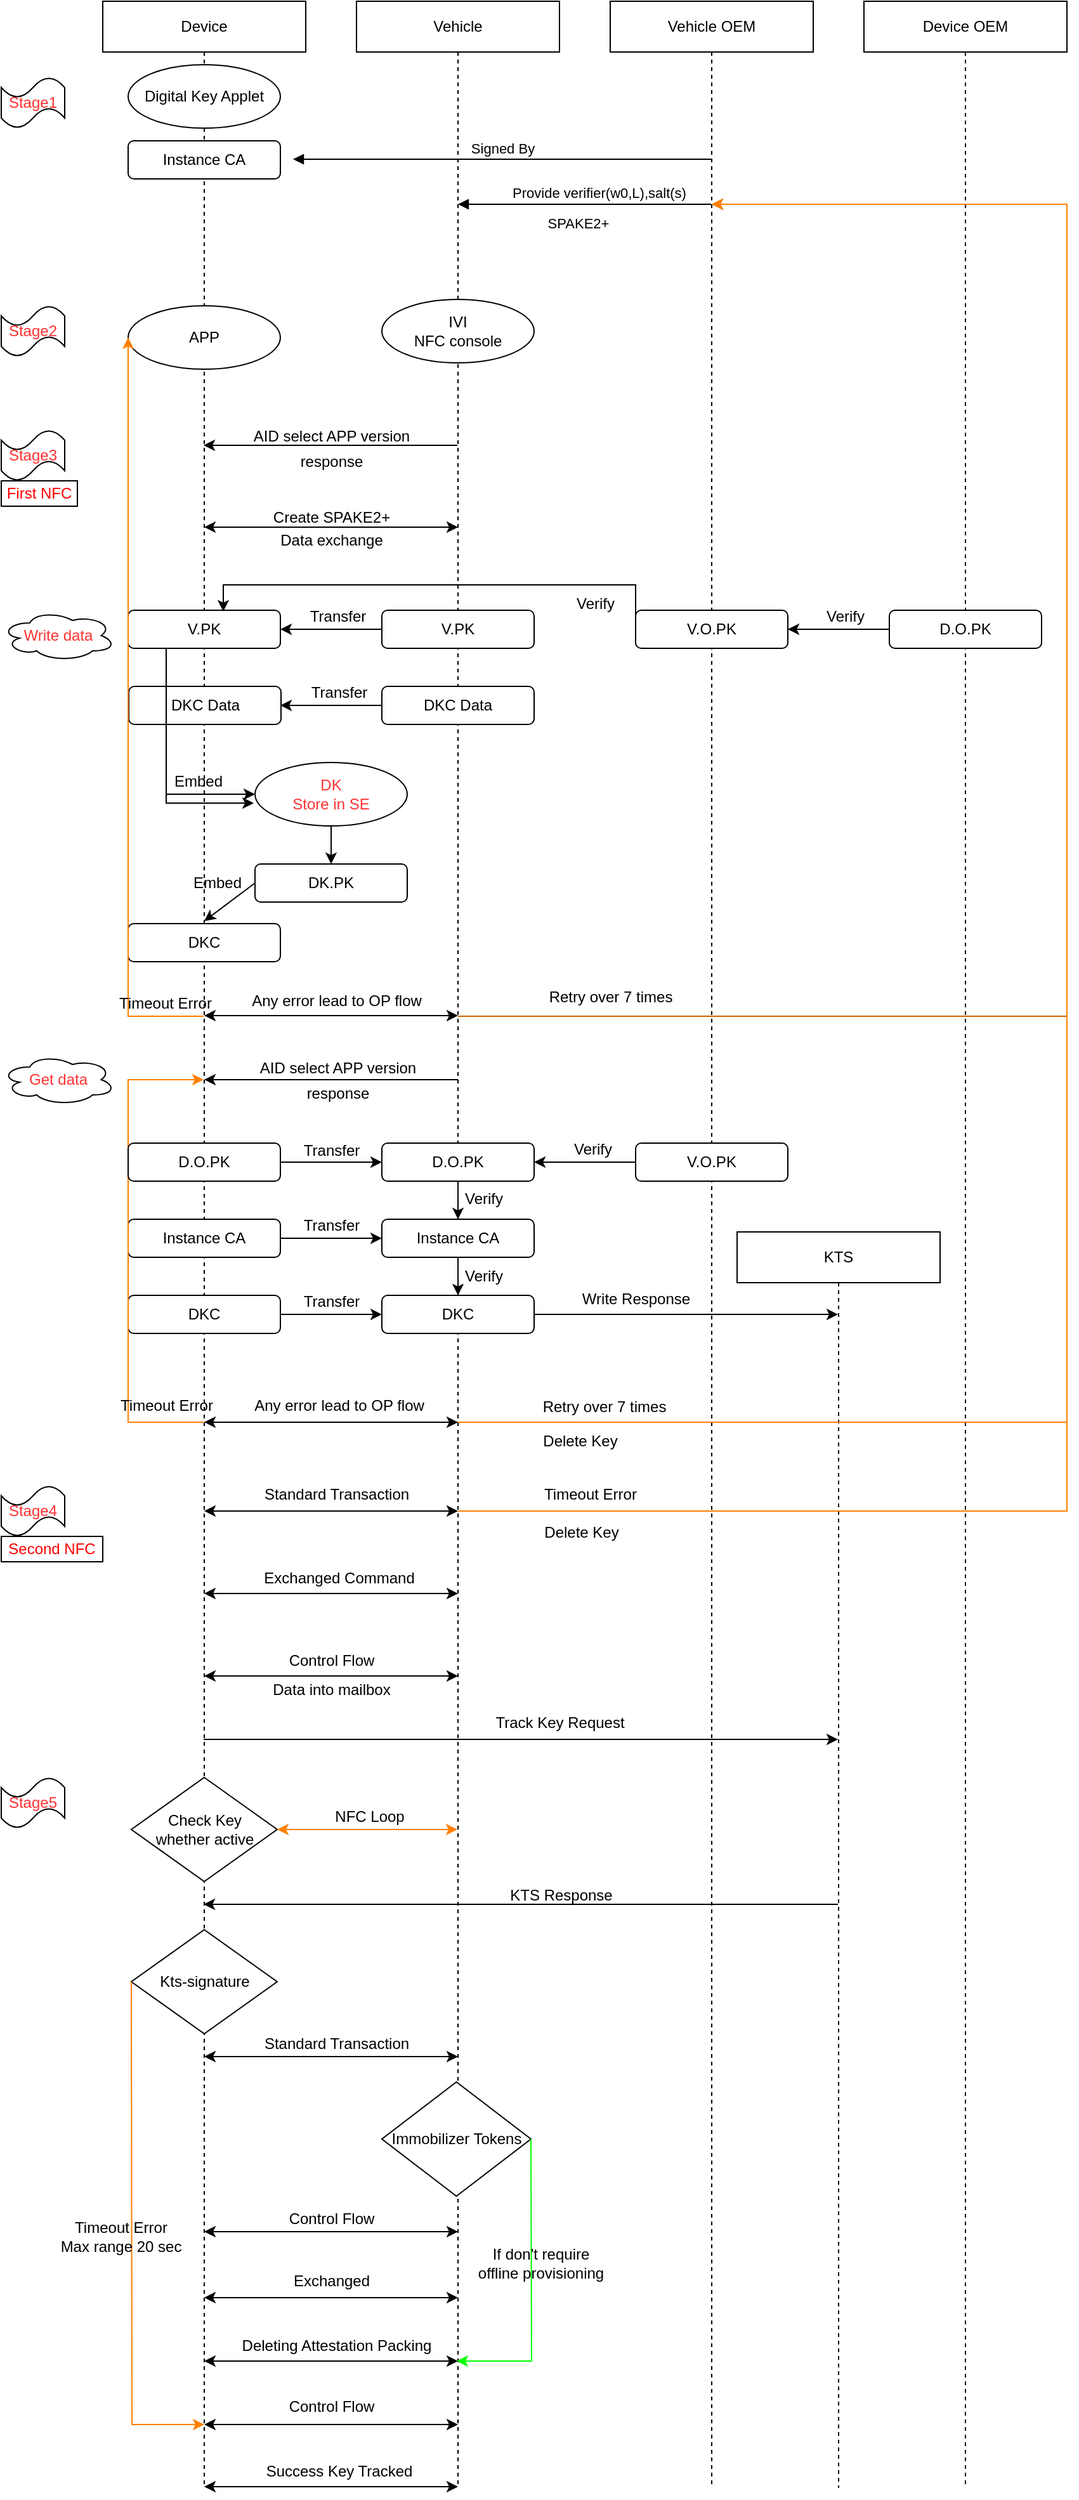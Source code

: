 <mxfile version="26.0.11">
  <diagram name="Page-1" id="2YBvvXClWsGukQMizWep">
    <mxGraphModel dx="1666" dy="951" grid="1" gridSize="10" guides="1" tooltips="1" connect="1" arrows="1" fold="1" page="1" pageScale="1" pageWidth="850" pageHeight="1100" background="#ffffff" math="0" shadow="0">
      <root>
        <mxCell id="0" />
        <mxCell id="1" parent="0" />
        <mxCell id="aM9ryv3xv72pqoxQDRHE-1" value="Device" style="shape=umlLifeline;perimeter=lifelinePerimeter;whiteSpace=wrap;html=1;container=0;dropTarget=0;collapsible=0;recursiveResize=0;outlineConnect=0;portConstraint=eastwest;newEdgeStyle={&quot;edgeStyle&quot;:&quot;elbowEdgeStyle&quot;,&quot;elbow&quot;:&quot;vertical&quot;,&quot;curved&quot;:0,&quot;rounded&quot;:0};" parent="1" vertex="1">
          <mxGeometry x="80" y="40" width="160" height="1960" as="geometry" />
        </mxCell>
        <mxCell id="aM9ryv3xv72pqoxQDRHE-5" value="Vehicle" style="shape=umlLifeline;perimeter=lifelinePerimeter;whiteSpace=wrap;html=1;container=0;dropTarget=0;collapsible=0;recursiveResize=0;outlineConnect=0;portConstraint=eastwest;newEdgeStyle={&quot;edgeStyle&quot;:&quot;elbowEdgeStyle&quot;,&quot;elbow&quot;:&quot;vertical&quot;,&quot;curved&quot;:0,&quot;rounded&quot;:0};" parent="1" vertex="1">
          <mxGeometry x="280" y="40" width="160" height="1960" as="geometry" />
        </mxCell>
        <mxCell id="aM9ryv3xv72pqoxQDRHE-9" value="Signed By" style="html=1;verticalAlign=bottom;endArrow=block;edgeStyle=elbowEdgeStyle;elbow=horizontal;curved=0;rounded=0;" parent="1" edge="1">
          <mxGeometry relative="1" as="geometry">
            <mxPoint x="559.5" y="164.5" as="sourcePoint" />
            <Array as="points">
              <mxPoint x="270" y="164.5" />
            </Array>
            <mxPoint x="230" y="164.5" as="targetPoint" />
          </mxGeometry>
        </mxCell>
        <mxCell id="aODJdHS8t_MNUbrkNVu9-1" value="Vehicle OEM" style="shape=umlLifeline;perimeter=lifelinePerimeter;whiteSpace=wrap;html=1;container=0;dropTarget=0;collapsible=0;recursiveResize=0;outlineConnect=0;portConstraint=eastwest;newEdgeStyle={&quot;edgeStyle&quot;:&quot;elbowEdgeStyle&quot;,&quot;elbow&quot;:&quot;vertical&quot;,&quot;curved&quot;:0,&quot;rounded&quot;:0};" parent="1" vertex="1">
          <mxGeometry x="480" y="40" width="160" height="1960" as="geometry" />
        </mxCell>
        <mxCell id="aODJdHS8t_MNUbrkNVu9-5" value="Device OEM" style="shape=umlLifeline;perimeter=lifelinePerimeter;whiteSpace=wrap;html=1;container=0;dropTarget=0;collapsible=0;recursiveResize=0;outlineConnect=0;portConstraint=eastwest;newEdgeStyle={&quot;edgeStyle&quot;:&quot;elbowEdgeStyle&quot;,&quot;elbow&quot;:&quot;vertical&quot;,&quot;curved&quot;:0,&quot;rounded&quot;:0};" parent="1" vertex="1">
          <mxGeometry x="680" y="40" width="160" height="1960" as="geometry" />
        </mxCell>
        <mxCell id="aODJdHS8t_MNUbrkNVu9-11" value="&lt;font style=&quot;color: rgb(255, 51, 51);&quot;&gt;Stage1&lt;/font&gt;" style="shape=tape;whiteSpace=wrap;html=1;" parent="1" vertex="1">
          <mxGeometry y="100" width="50" height="40" as="geometry" />
        </mxCell>
        <mxCell id="aODJdHS8t_MNUbrkNVu9-12" value="&lt;font style=&quot;color: rgb(255, 51, 51);&quot;&gt;Stage2&lt;/font&gt;" style="shape=tape;whiteSpace=wrap;html=1;" parent="1" vertex="1">
          <mxGeometry y="280" width="50" height="40" as="geometry" />
        </mxCell>
        <mxCell id="aODJdHS8t_MNUbrkNVu9-13" value="&lt;font style=&quot;color: rgb(255, 51, 51);&quot;&gt;Stage3&lt;/font&gt;" style="shape=tape;whiteSpace=wrap;html=1;" parent="1" vertex="1">
          <mxGeometry y="378" width="50" height="40" as="geometry" />
        </mxCell>
        <mxCell id="aODJdHS8t_MNUbrkNVu9-14" value="&lt;font style=&quot;color: rgb(255, 51, 51);&quot;&gt;Stage4&lt;/font&gt;" style="shape=tape;whiteSpace=wrap;html=1;" parent="1" vertex="1">
          <mxGeometry y="1210" width="50" height="40" as="geometry" />
        </mxCell>
        <mxCell id="aODJdHS8t_MNUbrkNVu9-15" value="&lt;font style=&quot;color: rgb(255, 51, 51);&quot;&gt;Stage5&lt;/font&gt;" style="shape=tape;whiteSpace=wrap;html=1;" parent="1" vertex="1">
          <mxGeometry y="1440" width="50" height="40" as="geometry" />
        </mxCell>
        <mxCell id="aODJdHS8t_MNUbrkNVu9-16" value="Digital Key Applet" style="ellipse;whiteSpace=wrap;html=1;" parent="1" vertex="1">
          <mxGeometry x="100" y="90" width="120" height="50" as="geometry" />
        </mxCell>
        <mxCell id="aODJdHS8t_MNUbrkNVu9-17" value="Instance CA" style="rounded=1;whiteSpace=wrap;html=1;" parent="1" vertex="1">
          <mxGeometry x="100" y="150" width="120" height="30" as="geometry" />
        </mxCell>
        <mxCell id="aODJdHS8t_MNUbrkNVu9-18" value="Provide verifier(w0,L),salt(s)" style="html=1;verticalAlign=bottom;endArrow=block;edgeStyle=elbowEdgeStyle;elbow=horizontal;curved=0;rounded=0;" parent="1" target="aM9ryv3xv72pqoxQDRHE-5" edge="1">
          <mxGeometry x="-0.105" relative="1" as="geometry">
            <mxPoint x="559.5" y="200" as="sourcePoint" />
            <Array as="points">
              <mxPoint x="410" y="200" />
            </Array>
            <mxPoint x="380" y="200" as="targetPoint" />
            <mxPoint x="1" as="offset" />
          </mxGeometry>
        </mxCell>
        <mxCell id="aODJdHS8t_MNUbrkNVu9-19" value="&lt;font style=&quot;font-size: 11px;&quot;&gt;SPAKE2+&lt;/font&gt;" style="text;strokeColor=none;align=center;fillColor=none;html=1;verticalAlign=middle;whiteSpace=wrap;rounded=0;" parent="1" vertex="1">
          <mxGeometry x="425" y="200" width="60" height="30" as="geometry" />
        </mxCell>
        <mxCell id="aODJdHS8t_MNUbrkNVu9-21" value="IVI&lt;div&gt;NFC console&lt;/div&gt;" style="ellipse;whiteSpace=wrap;html=1;" parent="1" vertex="1">
          <mxGeometry x="300" y="275" width="120" height="50" as="geometry" />
        </mxCell>
        <mxCell id="aODJdHS8t_MNUbrkNVu9-22" value="APP" style="ellipse;whiteSpace=wrap;html=1;" parent="1" vertex="1">
          <mxGeometry x="100" y="280" width="120" height="50" as="geometry" />
        </mxCell>
        <mxCell id="aODJdHS8t_MNUbrkNVu9-23" value="" style="endArrow=classic;html=1;rounded=0;" parent="1" edge="1">
          <mxGeometry width="50" height="50" relative="1" as="geometry">
            <mxPoint x="359.5" y="390" as="sourcePoint" />
            <mxPoint x="159.5" y="390" as="targetPoint" />
          </mxGeometry>
        </mxCell>
        <mxCell id="aODJdHS8t_MNUbrkNVu9-27" value="AID select APP version" style="text;html=1;align=center;verticalAlign=middle;resizable=0;points=[];autosize=1;strokeColor=none;fillColor=none;" parent="1" vertex="1">
          <mxGeometry x="185" y="368" width="150" height="30" as="geometry" />
        </mxCell>
        <mxCell id="aODJdHS8t_MNUbrkNVu9-28" value="response" style="text;html=1;align=center;verticalAlign=middle;resizable=0;points=[];autosize=1;strokeColor=none;fillColor=none;" parent="1" vertex="1">
          <mxGeometry x="225" y="388" width="70" height="30" as="geometry" />
        </mxCell>
        <mxCell id="aODJdHS8t_MNUbrkNVu9-29" value="" style="endArrow=classic;startArrow=classic;html=1;rounded=0;" parent="1" edge="1">
          <mxGeometry width="50" height="50" relative="1" as="geometry">
            <mxPoint x="160" y="454.5" as="sourcePoint" />
            <mxPoint x="360" y="454.5" as="targetPoint" />
          </mxGeometry>
        </mxCell>
        <mxCell id="aODJdHS8t_MNUbrkNVu9-30" value="Create SPAKE2+" style="text;html=1;align=center;verticalAlign=middle;resizable=0;points=[];autosize=1;strokeColor=none;fillColor=none;" parent="1" vertex="1">
          <mxGeometry x="200" y="432" width="120" height="30" as="geometry" />
        </mxCell>
        <mxCell id="aODJdHS8t_MNUbrkNVu9-31" value="Data exchange" style="text;html=1;align=center;verticalAlign=middle;resizable=0;points=[];autosize=1;strokeColor=none;fillColor=none;" parent="1" vertex="1">
          <mxGeometry x="210" y="450" width="100" height="30" as="geometry" />
        </mxCell>
        <mxCell id="aODJdHS8t_MNUbrkNVu9-32" value="" style="endArrow=classic;startArrow=classic;html=1;rounded=0;" parent="1" edge="1">
          <mxGeometry width="50" height="50" relative="1" as="geometry">
            <mxPoint x="160" y="839.5" as="sourcePoint" />
            <mxPoint x="360" y="839.5" as="targetPoint" />
          </mxGeometry>
        </mxCell>
        <mxCell id="aODJdHS8t_MNUbrkNVu9-33" value="Any error lead to OP flow" style="text;html=1;align=center;verticalAlign=middle;resizable=0;points=[];autosize=1;strokeColor=none;fillColor=none;" parent="1" vertex="1">
          <mxGeometry x="184" y="813" width="160" height="30" as="geometry" />
        </mxCell>
        <mxCell id="aODJdHS8t_MNUbrkNVu9-34" value="D.O.PK" style="rounded=1;whiteSpace=wrap;html=1;" parent="1" vertex="1">
          <mxGeometry x="700" y="520" width="120" height="30" as="geometry" />
        </mxCell>
        <mxCell id="aODJdHS8t_MNUbrkNVu9-35" value="V.O.PK" style="rounded=1;whiteSpace=wrap;html=1;" parent="1" vertex="1">
          <mxGeometry x="500" y="520" width="120" height="30" as="geometry" />
        </mxCell>
        <mxCell id="aODJdHS8t_MNUbrkNVu9-36" value="" style="endArrow=classic;html=1;rounded=0;exitX=0;exitY=0.5;exitDx=0;exitDy=0;entryX=1;entryY=0.5;entryDx=0;entryDy=0;" parent="1" target="aODJdHS8t_MNUbrkNVu9-35" edge="1">
          <mxGeometry width="50" height="50" relative="1" as="geometry">
            <mxPoint x="700" y="535" as="sourcePoint" />
            <mxPoint x="450" y="440" as="targetPoint" />
          </mxGeometry>
        </mxCell>
        <mxCell id="aODJdHS8t_MNUbrkNVu9-37" value="Verify" style="text;html=1;align=center;verticalAlign=middle;resizable=0;points=[];autosize=1;strokeColor=none;fillColor=none;" parent="1" vertex="1">
          <mxGeometry x="640" y="510" width="50" height="30" as="geometry" />
        </mxCell>
        <mxCell id="aODJdHS8t_MNUbrkNVu9-38" value="&lt;font style=&quot;color: rgb(255, 51, 51);&quot;&gt;Write data&lt;/font&gt;" style="ellipse;shape=cloud;whiteSpace=wrap;html=1;" parent="1" vertex="1">
          <mxGeometry y="520" width="90" height="40" as="geometry" />
        </mxCell>
        <mxCell id="aODJdHS8t_MNUbrkNVu9-39" value="V.PK" style="rounded=1;whiteSpace=wrap;html=1;" parent="1" vertex="1">
          <mxGeometry x="300" y="520" width="120" height="30" as="geometry" />
        </mxCell>
        <mxCell id="aODJdHS8t_MNUbrkNVu9-40" value="V.PK" style="rounded=1;whiteSpace=wrap;html=1;" parent="1" vertex="1">
          <mxGeometry x="100" y="520" width="120" height="30" as="geometry" />
        </mxCell>
        <mxCell id="aODJdHS8t_MNUbrkNVu9-41" value="" style="endArrow=classic;html=1;rounded=0;exitX=0;exitY=0.5;exitDx=0;exitDy=0;entryX=1;entryY=0.5;entryDx=0;entryDy=0;" parent="1" source="aODJdHS8t_MNUbrkNVu9-39" edge="1">
          <mxGeometry width="50" height="50" relative="1" as="geometry">
            <mxPoint x="400" y="390" as="sourcePoint" />
            <mxPoint x="220" y="535" as="targetPoint" />
          </mxGeometry>
        </mxCell>
        <mxCell id="aODJdHS8t_MNUbrkNVu9-42" value="Transfer" style="text;html=1;align=center;verticalAlign=middle;resizable=0;points=[];autosize=1;strokeColor=none;fillColor=none;" parent="1" vertex="1">
          <mxGeometry x="230" y="510" width="70" height="30" as="geometry" />
        </mxCell>
        <mxCell id="aODJdHS8t_MNUbrkNVu9-43" value="DKC Data" style="rounded=1;whiteSpace=wrap;html=1;" parent="1" vertex="1">
          <mxGeometry x="300" y="580" width="120" height="30" as="geometry" />
        </mxCell>
        <mxCell id="aODJdHS8t_MNUbrkNVu9-44" value="DKC Data" style="rounded=1;whiteSpace=wrap;html=1;" parent="1" vertex="1">
          <mxGeometry x="100.5" y="580" width="120" height="30" as="geometry" />
        </mxCell>
        <mxCell id="aODJdHS8t_MNUbrkNVu9-46" value="" style="endArrow=classic;html=1;rounded=0;exitX=0;exitY=0.5;exitDx=0;exitDy=0;entryX=1;entryY=0.5;entryDx=0;entryDy=0;" parent="1" source="aODJdHS8t_MNUbrkNVu9-43" edge="1">
          <mxGeometry width="50" height="50" relative="1" as="geometry">
            <mxPoint x="400" y="390" as="sourcePoint" />
            <mxPoint x="220" y="595" as="targetPoint" />
          </mxGeometry>
        </mxCell>
        <mxCell id="aODJdHS8t_MNUbrkNVu9-47" value="Transfer" style="text;html=1;align=center;verticalAlign=middle;resizable=0;points=[];autosize=1;strokeColor=none;fillColor=none;" parent="1" vertex="1">
          <mxGeometry x="231" y="570" width="70" height="30" as="geometry" />
        </mxCell>
        <mxCell id="aODJdHS8t_MNUbrkNVu9-48" value="&lt;font style=&quot;color: rgb(255, 51, 51);&quot;&gt;DK&lt;/font&gt;&lt;div&gt;&lt;font color=&quot;#ff3333&quot;&gt;Store in SE&lt;/font&gt;&lt;/div&gt;" style="ellipse;whiteSpace=wrap;html=1;" parent="1" vertex="1">
          <mxGeometry x="200" y="640" width="120" height="50" as="geometry" />
        </mxCell>
        <mxCell id="aODJdHS8t_MNUbrkNVu9-49" value="" style="endArrow=classic;html=1;rounded=0;entryX=0.625;entryY=0.033;entryDx=0;entryDy=0;exitX=0;exitY=0.5;exitDx=0;exitDy=0;entryPerimeter=0;" parent="1" source="aODJdHS8t_MNUbrkNVu9-35" edge="1">
          <mxGeometry width="50" height="50" relative="1" as="geometry">
            <mxPoint x="400" y="490" as="sourcePoint" />
            <mxPoint x="175" y="520.99" as="targetPoint" />
            <Array as="points">
              <mxPoint x="500" y="500" />
              <mxPoint x="175" y="500" />
            </Array>
          </mxGeometry>
        </mxCell>
        <mxCell id="aODJdHS8t_MNUbrkNVu9-50" value="Verify" style="text;html=1;align=center;verticalAlign=middle;resizable=0;points=[];autosize=1;strokeColor=none;fillColor=none;" parent="1" vertex="1">
          <mxGeometry x="443" y="500" width="50" height="30" as="geometry" />
        </mxCell>
        <mxCell id="aODJdHS8t_MNUbrkNVu9-51" value="" style="endArrow=classic;html=1;rounded=0;exitX=0.25;exitY=1;exitDx=0;exitDy=0;entryX=0;entryY=0.5;entryDx=0;entryDy=0;" parent="1" target="aODJdHS8t_MNUbrkNVu9-48" edge="1">
          <mxGeometry width="50" height="50" relative="1" as="geometry">
            <mxPoint x="130" y="550" as="sourcePoint" />
            <mxPoint x="450" y="440" as="targetPoint" />
            <Array as="points">
              <mxPoint x="130" y="665" />
            </Array>
          </mxGeometry>
        </mxCell>
        <mxCell id="aODJdHS8t_MNUbrkNVu9-52" value="" style="endArrow=classic;html=1;rounded=0;exitX=0.25;exitY=1;exitDx=0;exitDy=0;entryX=-0.008;entryY=0.64;entryDx=0;entryDy=0;entryPerimeter=0;" parent="1" target="aODJdHS8t_MNUbrkNVu9-48" edge="1">
          <mxGeometry width="50" height="50" relative="1" as="geometry">
            <mxPoint x="130" y="610" as="sourcePoint" />
            <mxPoint x="450" y="440" as="targetPoint" />
            <Array as="points">
              <mxPoint x="130" y="672" />
            </Array>
          </mxGeometry>
        </mxCell>
        <mxCell id="aODJdHS8t_MNUbrkNVu9-53" value="Embed" style="text;html=1;align=center;verticalAlign=middle;resizable=0;points=[];autosize=1;strokeColor=none;fillColor=none;" parent="1" vertex="1">
          <mxGeometry x="125" y="640" width="60" height="30" as="geometry" />
        </mxCell>
        <mxCell id="aODJdHS8t_MNUbrkNVu9-54" value="DK.PK" style="rounded=1;whiteSpace=wrap;html=1;" parent="1" vertex="1">
          <mxGeometry x="200" y="720" width="120" height="30" as="geometry" />
        </mxCell>
        <mxCell id="aODJdHS8t_MNUbrkNVu9-55" value="DKC" style="rounded=1;whiteSpace=wrap;html=1;" parent="1" vertex="1">
          <mxGeometry x="100" y="767" width="120" height="30" as="geometry" />
        </mxCell>
        <mxCell id="aODJdHS8t_MNUbrkNVu9-58" value="" style="endArrow=classic;html=1;rounded=0;exitX=0;exitY=0.5;exitDx=0;exitDy=0;entryX=0.5;entryY=0;entryDx=0;entryDy=0;" parent="1" source="aODJdHS8t_MNUbrkNVu9-54" edge="1">
          <mxGeometry width="50" height="50" relative="1" as="geometry">
            <mxPoint x="400" y="490" as="sourcePoint" />
            <mxPoint x="160" y="765" as="targetPoint" />
          </mxGeometry>
        </mxCell>
        <mxCell id="aODJdHS8t_MNUbrkNVu9-59" value="Embed" style="text;html=1;align=center;verticalAlign=middle;resizable=0;points=[];autosize=1;strokeColor=none;fillColor=none;" parent="1" vertex="1">
          <mxGeometry x="140" y="720" width="60" height="30" as="geometry" />
        </mxCell>
        <mxCell id="aODJdHS8t_MNUbrkNVu9-60" value="" style="endArrow=classic;html=1;rounded=0;exitX=0.5;exitY=1;exitDx=0;exitDy=0;entryX=0.5;entryY=0;entryDx=0;entryDy=0;" parent="1" source="aODJdHS8t_MNUbrkNVu9-48" target="aODJdHS8t_MNUbrkNVu9-54" edge="1">
          <mxGeometry width="50" height="50" relative="1" as="geometry">
            <mxPoint x="400" y="490" as="sourcePoint" />
            <mxPoint x="450" y="440" as="targetPoint" />
          </mxGeometry>
        </mxCell>
        <mxCell id="aODJdHS8t_MNUbrkNVu9-61" value="&lt;font style=&quot;color: rgb(255, 51, 51);&quot;&gt;Get data&lt;/font&gt;" style="ellipse;shape=cloud;whiteSpace=wrap;html=1;" parent="1" vertex="1">
          <mxGeometry y="870" width="90" height="40" as="geometry" />
        </mxCell>
        <mxCell id="aODJdHS8t_MNUbrkNVu9-62" value="AID select APP version" style="text;html=1;align=center;verticalAlign=middle;resizable=0;points=[];autosize=1;strokeColor=none;fillColor=none;" parent="1" vertex="1">
          <mxGeometry x="190" y="866" width="150" height="30" as="geometry" />
        </mxCell>
        <mxCell id="aODJdHS8t_MNUbrkNVu9-63" value="response" style="text;html=1;align=center;verticalAlign=middle;resizable=0;points=[];autosize=1;strokeColor=none;fillColor=none;" parent="1" vertex="1">
          <mxGeometry x="230" y="886" width="70" height="30" as="geometry" />
        </mxCell>
        <mxCell id="aODJdHS8t_MNUbrkNVu9-64" value="" style="endArrow=classic;html=1;rounded=0;" parent="1" edge="1">
          <mxGeometry width="50" height="50" relative="1" as="geometry">
            <mxPoint x="360" y="890" as="sourcePoint" />
            <mxPoint x="160" y="890" as="targetPoint" />
          </mxGeometry>
        </mxCell>
        <mxCell id="aODJdHS8t_MNUbrkNVu9-65" value="V.O.PK" style="rounded=1;whiteSpace=wrap;html=1;" parent="1" vertex="1">
          <mxGeometry x="500" y="940" width="120" height="30" as="geometry" />
        </mxCell>
        <mxCell id="aODJdHS8t_MNUbrkNVu9-66" value="Instance CA" style="rounded=1;whiteSpace=wrap;html=1;" parent="1" vertex="1">
          <mxGeometry x="100" y="1000" width="120" height="30" as="geometry" />
        </mxCell>
        <mxCell id="aODJdHS8t_MNUbrkNVu9-67" value="Instance CA" style="rounded=1;whiteSpace=wrap;html=1;" parent="1" vertex="1">
          <mxGeometry x="300" y="1000" width="120" height="30" as="geometry" />
        </mxCell>
        <mxCell id="aODJdHS8t_MNUbrkNVu9-68" value="DKC" style="rounded=1;whiteSpace=wrap;html=1;" parent="1" vertex="1">
          <mxGeometry x="100" y="1060" width="120" height="30" as="geometry" />
        </mxCell>
        <mxCell id="aODJdHS8t_MNUbrkNVu9-69" value="DKC" style="rounded=1;whiteSpace=wrap;html=1;" parent="1" vertex="1">
          <mxGeometry x="300" y="1060" width="120" height="30" as="geometry" />
        </mxCell>
        <mxCell id="aODJdHS8t_MNUbrkNVu9-70" value="" style="endArrow=classic;html=1;rounded=0;exitX=1;exitY=0.5;exitDx=0;exitDy=0;entryX=0;entryY=0.5;entryDx=0;entryDy=0;" parent="1" source="aODJdHS8t_MNUbrkNVu9-66" target="aODJdHS8t_MNUbrkNVu9-67" edge="1">
          <mxGeometry width="50" height="50" relative="1" as="geometry">
            <mxPoint x="400" y="760" as="sourcePoint" />
            <mxPoint x="450" y="710" as="targetPoint" />
          </mxGeometry>
        </mxCell>
        <mxCell id="aODJdHS8t_MNUbrkNVu9-71" value="Transfer" style="text;html=1;align=center;verticalAlign=middle;resizable=0;points=[];autosize=1;strokeColor=none;fillColor=none;" parent="1" vertex="1">
          <mxGeometry x="225" y="990" width="70" height="30" as="geometry" />
        </mxCell>
        <mxCell id="aODJdHS8t_MNUbrkNVu9-72" value="" style="endArrow=classic;html=1;rounded=0;exitX=1;exitY=0.5;exitDx=0;exitDy=0;entryX=0;entryY=0.5;entryDx=0;entryDy=0;" parent="1" source="aODJdHS8t_MNUbrkNVu9-68" target="aODJdHS8t_MNUbrkNVu9-69" edge="1">
          <mxGeometry width="50" height="50" relative="1" as="geometry">
            <mxPoint x="400" y="760" as="sourcePoint" />
            <mxPoint x="450" y="710" as="targetPoint" />
          </mxGeometry>
        </mxCell>
        <mxCell id="aODJdHS8t_MNUbrkNVu9-73" value="Transfer" style="text;html=1;align=center;verticalAlign=middle;resizable=0;points=[];autosize=1;strokeColor=none;fillColor=none;" parent="1" vertex="1">
          <mxGeometry x="225" y="1050" width="70" height="30" as="geometry" />
        </mxCell>
        <mxCell id="aODJdHS8t_MNUbrkNVu9-74" value="D.O.PK" style="rounded=1;whiteSpace=wrap;html=1;" parent="1" vertex="1">
          <mxGeometry x="300" y="940" width="120" height="30" as="geometry" />
        </mxCell>
        <mxCell id="aODJdHS8t_MNUbrkNVu9-75" value="" style="endArrow=classic;html=1;rounded=0;exitX=0;exitY=0.5;exitDx=0;exitDy=0;entryX=1;entryY=0.5;entryDx=0;entryDy=0;" parent="1" source="aODJdHS8t_MNUbrkNVu9-65" target="aODJdHS8t_MNUbrkNVu9-74" edge="1">
          <mxGeometry width="50" height="50" relative="1" as="geometry">
            <mxPoint x="400" y="760" as="sourcePoint" />
            <mxPoint x="450" y="710" as="targetPoint" />
          </mxGeometry>
        </mxCell>
        <mxCell id="aODJdHS8t_MNUbrkNVu9-76" value="" style="endArrow=classic;html=1;rounded=0;exitX=0.5;exitY=1;exitDx=0;exitDy=0;entryX=0.5;entryY=0;entryDx=0;entryDy=0;" parent="1" source="aODJdHS8t_MNUbrkNVu9-74" target="aODJdHS8t_MNUbrkNVu9-67" edge="1">
          <mxGeometry width="50" height="50" relative="1" as="geometry">
            <mxPoint x="400" y="760" as="sourcePoint" />
            <mxPoint x="450" y="710" as="targetPoint" />
          </mxGeometry>
        </mxCell>
        <mxCell id="aODJdHS8t_MNUbrkNVu9-77" value="Verify" style="text;html=1;align=center;verticalAlign=middle;resizable=0;points=[];autosize=1;strokeColor=none;fillColor=none;" parent="1" vertex="1">
          <mxGeometry x="441" y="930" width="50" height="30" as="geometry" />
        </mxCell>
        <mxCell id="aODJdHS8t_MNUbrkNVu9-78" value="" style="endArrow=classic;html=1;rounded=0;exitX=0.5;exitY=1;exitDx=0;exitDy=0;entryX=0.5;entryY=0;entryDx=0;entryDy=0;" parent="1" source="aODJdHS8t_MNUbrkNVu9-67" target="aODJdHS8t_MNUbrkNVu9-69" edge="1">
          <mxGeometry width="50" height="50" relative="1" as="geometry">
            <mxPoint x="400" y="760" as="sourcePoint" />
            <mxPoint x="450" y="710" as="targetPoint" />
          </mxGeometry>
        </mxCell>
        <mxCell id="aODJdHS8t_MNUbrkNVu9-79" value="Verify" style="text;html=1;align=center;verticalAlign=middle;resizable=0;points=[];autosize=1;strokeColor=none;fillColor=none;" parent="1" vertex="1">
          <mxGeometry x="355" y="969" width="50" height="30" as="geometry" />
        </mxCell>
        <mxCell id="aODJdHS8t_MNUbrkNVu9-80" value="Verify" style="text;html=1;align=center;verticalAlign=middle;resizable=0;points=[];autosize=1;strokeColor=none;fillColor=none;" parent="1" vertex="1">
          <mxGeometry x="355" y="1030" width="50" height="30" as="geometry" />
        </mxCell>
        <mxCell id="aODJdHS8t_MNUbrkNVu9-82" value="" style="endArrow=classic;html=1;rounded=0;exitX=1;exitY=0.5;exitDx=0;exitDy=0;" parent="1" source="aODJdHS8t_MNUbrkNVu9-69" target="aODJdHS8t_MNUbrkNVu9-88" edge="1">
          <mxGeometry width="50" height="50" relative="1" as="geometry">
            <mxPoint x="400" y="760" as="sourcePoint" />
            <mxPoint x="580" y="1075" as="targetPoint" />
          </mxGeometry>
        </mxCell>
        <mxCell id="aODJdHS8t_MNUbrkNVu9-83" value="Write Response" style="text;html=1;align=center;verticalAlign=middle;resizable=0;points=[];autosize=1;strokeColor=none;fillColor=none;" parent="1" vertex="1">
          <mxGeometry x="445" y="1048" width="110" height="30" as="geometry" />
        </mxCell>
        <mxCell id="aODJdHS8t_MNUbrkNVu9-84" value="" style="endArrow=classic;startArrow=classic;html=1;rounded=0;" parent="1" edge="1">
          <mxGeometry width="50" height="50" relative="1" as="geometry">
            <mxPoint x="160" y="1160" as="sourcePoint" />
            <mxPoint x="360" y="1160" as="targetPoint" />
          </mxGeometry>
        </mxCell>
        <mxCell id="aODJdHS8t_MNUbrkNVu9-85" value="Any error lead to OP flow" style="text;html=1;align=center;verticalAlign=middle;resizable=0;points=[];autosize=1;strokeColor=none;fillColor=none;" parent="1" vertex="1">
          <mxGeometry x="186" y="1132" width="160" height="30" as="geometry" />
        </mxCell>
        <mxCell id="aODJdHS8t_MNUbrkNVu9-88" value="KTS" style="shape=umlLifeline;perimeter=lifelinePerimeter;whiteSpace=wrap;html=1;container=0;dropTarget=0;collapsible=0;recursiveResize=0;outlineConnect=0;portConstraint=eastwest;newEdgeStyle={&quot;edgeStyle&quot;:&quot;elbowEdgeStyle&quot;,&quot;elbow&quot;:&quot;vertical&quot;,&quot;curved&quot;:0,&quot;rounded&quot;:0};" parent="1" vertex="1">
          <mxGeometry x="580" y="1010" width="160" height="990" as="geometry" />
        </mxCell>
        <mxCell id="aODJdHS8t_MNUbrkNVu9-89" value="" style="endArrow=classic;startArrow=classic;html=1;rounded=0;" parent="1" edge="1">
          <mxGeometry width="50" height="50" relative="1" as="geometry">
            <mxPoint x="160" y="1230" as="sourcePoint" />
            <mxPoint x="360" y="1230" as="targetPoint" />
          </mxGeometry>
        </mxCell>
        <mxCell id="aODJdHS8t_MNUbrkNVu9-90" value="Standard Transaction" style="text;html=1;align=center;verticalAlign=middle;resizable=0;points=[];autosize=1;strokeColor=none;fillColor=none;" parent="1" vertex="1">
          <mxGeometry x="194" y="1202" width="140" height="30" as="geometry" />
        </mxCell>
        <mxCell id="aODJdHS8t_MNUbrkNVu9-91" value="" style="endArrow=classic;startArrow=classic;html=1;rounded=0;" parent="1" edge="1">
          <mxGeometry width="50" height="50" relative="1" as="geometry">
            <mxPoint x="160" y="1295" as="sourcePoint" />
            <mxPoint x="360" y="1295" as="targetPoint" />
          </mxGeometry>
        </mxCell>
        <mxCell id="aODJdHS8t_MNUbrkNVu9-92" value="Exchanged Command" style="text;html=1;align=center;verticalAlign=middle;resizable=0;points=[];autosize=1;strokeColor=none;fillColor=none;" parent="1" vertex="1">
          <mxGeometry x="196" y="1268" width="140" height="30" as="geometry" />
        </mxCell>
        <mxCell id="aODJdHS8t_MNUbrkNVu9-93" value="" style="endArrow=classic;startArrow=classic;html=1;rounded=0;" parent="1" edge="1">
          <mxGeometry width="50" height="50" relative="1" as="geometry">
            <mxPoint x="160" y="1360" as="sourcePoint" />
            <mxPoint x="360" y="1360" as="targetPoint" />
          </mxGeometry>
        </mxCell>
        <mxCell id="aODJdHS8t_MNUbrkNVu9-94" value="Control Flow" style="text;html=1;align=center;verticalAlign=middle;resizable=0;points=[];autosize=1;strokeColor=none;fillColor=none;" parent="1" vertex="1">
          <mxGeometry x="215" y="1333" width="90" height="30" as="geometry" />
        </mxCell>
        <mxCell id="aODJdHS8t_MNUbrkNVu9-95" value="" style="endArrow=classic;html=1;rounded=0;" parent="1" edge="1">
          <mxGeometry width="50" height="50" relative="1" as="geometry">
            <mxPoint x="159.5" y="1410" as="sourcePoint" />
            <mxPoint x="659.5" y="1410" as="targetPoint" />
          </mxGeometry>
        </mxCell>
        <mxCell id="aODJdHS8t_MNUbrkNVu9-96" value="Track Key Request" style="text;html=1;align=center;verticalAlign=middle;resizable=0;points=[];autosize=1;strokeColor=none;fillColor=none;" parent="1" vertex="1">
          <mxGeometry x="375" y="1382" width="130" height="30" as="geometry" />
        </mxCell>
        <mxCell id="aODJdHS8t_MNUbrkNVu9-97" value="Data into mailbox" style="text;html=1;align=center;verticalAlign=middle;resizable=0;points=[];autosize=1;strokeColor=none;fillColor=none;" parent="1" vertex="1">
          <mxGeometry x="200" y="1356" width="120" height="30" as="geometry" />
        </mxCell>
        <mxCell id="aODJdHS8t_MNUbrkNVu9-99" value="" style="endArrow=classic;html=1;rounded=0;" parent="1" edge="1">
          <mxGeometry width="50" height="50" relative="1" as="geometry">
            <mxPoint x="659.5" y="1540" as="sourcePoint" />
            <mxPoint x="159.5" y="1540" as="targetPoint" />
          </mxGeometry>
        </mxCell>
        <mxCell id="aODJdHS8t_MNUbrkNVu9-100" value="KTS Response" style="text;html=1;align=center;verticalAlign=middle;resizable=0;points=[];autosize=1;strokeColor=none;fillColor=none;" parent="1" vertex="1">
          <mxGeometry x="391" y="1518" width="100" height="30" as="geometry" />
        </mxCell>
        <mxCell id="aODJdHS8t_MNUbrkNVu9-102" value="" style="endArrow=classic;startArrow=classic;html=1;rounded=0;" parent="1" edge="1">
          <mxGeometry width="50" height="50" relative="1" as="geometry">
            <mxPoint x="160" y="1660" as="sourcePoint" />
            <mxPoint x="360" y="1660" as="targetPoint" />
          </mxGeometry>
        </mxCell>
        <mxCell id="aODJdHS8t_MNUbrkNVu9-103" value="Standard Transaction" style="text;html=1;align=center;verticalAlign=middle;resizable=0;points=[];autosize=1;strokeColor=none;fillColor=none;" parent="1" vertex="1">
          <mxGeometry x="194" y="1635" width="140" height="30" as="geometry" />
        </mxCell>
        <mxCell id="aODJdHS8t_MNUbrkNVu9-105" value="Check Key&lt;div&gt;whether active&lt;/div&gt;" style="rhombus;whiteSpace=wrap;html=1;" parent="1" vertex="1">
          <mxGeometry x="102.5" y="1440" width="115" height="82" as="geometry" />
        </mxCell>
        <mxCell id="aODJdHS8t_MNUbrkNVu9-106" value="Kts-signature" style="rhombus;whiteSpace=wrap;html=1;" parent="1" vertex="1">
          <mxGeometry x="102.5" y="1560" width="115" height="82" as="geometry" />
        </mxCell>
        <mxCell id="aODJdHS8t_MNUbrkNVu9-107" value="Immobilizer Tokens" style="rhombus;whiteSpace=wrap;html=1;" parent="1" vertex="1">
          <mxGeometry x="300" y="1680" width="117.5" height="90" as="geometry" />
        </mxCell>
        <mxCell id="aODJdHS8t_MNUbrkNVu9-108" value="" style="endArrow=classic;startArrow=classic;html=1;rounded=0;" parent="1" edge="1">
          <mxGeometry width="50" height="50" relative="1" as="geometry">
            <mxPoint x="160" y="1798" as="sourcePoint" />
            <mxPoint x="360" y="1798" as="targetPoint" />
          </mxGeometry>
        </mxCell>
        <mxCell id="aODJdHS8t_MNUbrkNVu9-109" value="Control Flow" style="text;html=1;align=center;verticalAlign=middle;resizable=0;points=[];autosize=1;strokeColor=none;fillColor=none;" parent="1" vertex="1">
          <mxGeometry x="215" y="1773" width="90" height="30" as="geometry" />
        </mxCell>
        <mxCell id="aODJdHS8t_MNUbrkNVu9-110" value="" style="endArrow=classic;startArrow=classic;html=1;rounded=0;" parent="1" edge="1">
          <mxGeometry width="50" height="50" relative="1" as="geometry">
            <mxPoint x="160" y="1850" as="sourcePoint" />
            <mxPoint x="360" y="1850" as="targetPoint" />
          </mxGeometry>
        </mxCell>
        <mxCell id="aODJdHS8t_MNUbrkNVu9-111" value="Exchanged" style="text;html=1;align=center;verticalAlign=middle;resizable=0;points=[];autosize=1;strokeColor=none;fillColor=none;" parent="1" vertex="1">
          <mxGeometry x="220" y="1822" width="80" height="30" as="geometry" />
        </mxCell>
        <mxCell id="aODJdHS8t_MNUbrkNVu9-112" value="" style="endArrow=classic;startArrow=classic;html=1;rounded=0;" parent="1" edge="1">
          <mxGeometry width="50" height="50" relative="1" as="geometry">
            <mxPoint x="160" y="1900" as="sourcePoint" />
            <mxPoint x="360" y="1900" as="targetPoint" />
          </mxGeometry>
        </mxCell>
        <mxCell id="aODJdHS8t_MNUbrkNVu9-113" value="Deleting Attestation Packing" style="text;html=1;align=center;verticalAlign=middle;resizable=0;points=[];autosize=1;strokeColor=none;fillColor=none;" parent="1" vertex="1">
          <mxGeometry x="179" y="1873" width="170" height="30" as="geometry" />
        </mxCell>
        <mxCell id="aODJdHS8t_MNUbrkNVu9-114" value="" style="endArrow=classic;startArrow=classic;html=1;rounded=0;" parent="1" edge="1">
          <mxGeometry width="50" height="50" relative="1" as="geometry">
            <mxPoint x="160" y="1950" as="sourcePoint" />
            <mxPoint x="360" y="1950" as="targetPoint" />
          </mxGeometry>
        </mxCell>
        <mxCell id="aODJdHS8t_MNUbrkNVu9-115" value="Control Flow" style="text;html=1;align=center;verticalAlign=middle;resizable=0;points=[];autosize=1;strokeColor=none;fillColor=none;" parent="1" vertex="1">
          <mxGeometry x="215" y="1921" width="90" height="30" as="geometry" />
        </mxCell>
        <mxCell id="aODJdHS8t_MNUbrkNVu9-116" value="" style="endArrow=classic;startArrow=classic;html=1;rounded=0;" parent="1" edge="1">
          <mxGeometry width="50" height="50" relative="1" as="geometry">
            <mxPoint x="160" y="1999" as="sourcePoint" />
            <mxPoint x="360" y="1999" as="targetPoint" />
          </mxGeometry>
        </mxCell>
        <mxCell id="aODJdHS8t_MNUbrkNVu9-117" value="Success Key Tracked" style="text;html=1;align=center;verticalAlign=middle;resizable=0;points=[];autosize=1;strokeColor=none;fillColor=none;" parent="1" vertex="1">
          <mxGeometry x="196" y="1972" width="140" height="30" as="geometry" />
        </mxCell>
        <mxCell id="aODJdHS8t_MNUbrkNVu9-118" value="" style="endArrow=classic;html=1;rounded=0;exitX=0;exitY=0.5;exitDx=0;exitDy=0;strokeColor=#FF8000;" parent="1" source="aODJdHS8t_MNUbrkNVu9-106" edge="1">
          <mxGeometry width="50" height="50" relative="1" as="geometry">
            <mxPoint x="400" y="1850" as="sourcePoint" />
            <mxPoint x="160" y="1950" as="targetPoint" />
            <Array as="points">
              <mxPoint x="103" y="1950" />
            </Array>
          </mxGeometry>
        </mxCell>
        <mxCell id="aODJdHS8t_MNUbrkNVu9-119" value="Timeout Error&lt;div&gt;Max range 20 sec&lt;/div&gt;" style="text;html=1;align=center;verticalAlign=middle;resizable=0;points=[];autosize=1;strokeColor=none;fillColor=none;" parent="1" vertex="1">
          <mxGeometry x="34" y="1782" width="120" height="40" as="geometry" />
        </mxCell>
        <mxCell id="aODJdHS8t_MNUbrkNVu9-120" value="" style="endArrow=classic;html=1;rounded=0;strokeColor=#FF8000;" parent="1" target="aODJdHS8t_MNUbrkNVu9-1" edge="1" source="aM9ryv3xv72pqoxQDRHE-5">
          <mxGeometry width="50" height="50" relative="1" as="geometry">
            <mxPoint x="160" y="1230" as="sourcePoint" />
            <mxPoint x="450" y="1000" as="targetPoint" />
            <Array as="points">
              <mxPoint x="840" y="1230" />
              <mxPoint x="840" y="200" />
            </Array>
          </mxGeometry>
        </mxCell>
        <mxCell id="aODJdHS8t_MNUbrkNVu9-121" value="" style="endArrow=classic;html=1;rounded=0;strokeColor=#FF8000;" parent="1" target="aM9ryv3xv72pqoxQDRHE-1" edge="1">
          <mxGeometry width="50" height="50" relative="1" as="geometry">
            <mxPoint x="160" y="1160" as="sourcePoint" />
            <mxPoint x="70" y="850" as="targetPoint" />
            <Array as="points">
              <mxPoint x="100" y="1160" />
              <mxPoint x="100" y="890" />
            </Array>
          </mxGeometry>
        </mxCell>
        <mxCell id="aODJdHS8t_MNUbrkNVu9-122" value="" style="endArrow=classic;html=1;rounded=0;entryX=0;entryY=0.5;entryDx=0;entryDy=0;strokeColor=#FF8000;" parent="1" source="aM9ryv3xv72pqoxQDRHE-1" target="aODJdHS8t_MNUbrkNVu9-22" edge="1">
          <mxGeometry width="50" height="50" relative="1" as="geometry">
            <mxPoint x="160" y="860" as="sourcePoint" />
            <mxPoint x="450" y="400" as="targetPoint" />
            <Array as="points">
              <mxPoint x="100" y="840" />
            </Array>
          </mxGeometry>
        </mxCell>
        <mxCell id="aODJdHS8t_MNUbrkNVu9-123" value="Timeout Error" style="text;html=1;align=center;verticalAlign=middle;resizable=0;points=[];autosize=1;strokeColor=none;fillColor=none;" parent="1" vertex="1">
          <mxGeometry x="80" y="1132" width="100" height="30" as="geometry" />
        </mxCell>
        <mxCell id="aODJdHS8t_MNUbrkNVu9-124" value="Timeout Error" style="text;html=1;align=center;verticalAlign=middle;resizable=0;points=[];autosize=1;strokeColor=none;fillColor=none;" parent="1" vertex="1">
          <mxGeometry x="414" y="1202" width="100" height="30" as="geometry" />
        </mxCell>
        <mxCell id="aODJdHS8t_MNUbrkNVu9-125" value="Timeout Error" style="text;html=1;align=center;verticalAlign=middle;resizable=0;points=[];autosize=1;strokeColor=none;fillColor=none;" parent="1" vertex="1">
          <mxGeometry x="79" y="815" width="100" height="30" as="geometry" />
        </mxCell>
        <mxCell id="aODJdHS8t_MNUbrkNVu9-126" value="" style="endArrow=classic;html=1;rounded=0;strokeColor=#CC6600;" parent="1" source="aM9ryv3xv72pqoxQDRHE-5" edge="1">
          <mxGeometry width="50" height="50" relative="1" as="geometry">
            <mxPoint x="420" y="860" as="sourcePoint" />
            <mxPoint x="560" y="200" as="targetPoint" />
            <Array as="points">
              <mxPoint x="840" y="840" />
              <mxPoint x="840" y="200" />
            </Array>
          </mxGeometry>
        </mxCell>
        <mxCell id="aODJdHS8t_MNUbrkNVu9-127" value="" style="endArrow=classic;html=1;rounded=0;strokeColor=#FF8000;" parent="1" edge="1">
          <mxGeometry width="50" height="50" relative="1" as="geometry">
            <mxPoint x="360" y="1160" as="sourcePoint" />
            <mxPoint x="560" y="200" as="targetPoint" />
            <Array as="points">
              <mxPoint x="840" y="1160" />
              <mxPoint x="840" y="200" />
            </Array>
          </mxGeometry>
        </mxCell>
        <mxCell id="aODJdHS8t_MNUbrkNVu9-128" value="Retry over 7 times" style="text;html=1;align=center;verticalAlign=middle;resizable=0;points=[];autosize=1;strokeColor=none;fillColor=none;" parent="1" vertex="1">
          <mxGeometry x="420" y="810" width="120" height="30" as="geometry" />
        </mxCell>
        <mxCell id="aODJdHS8t_MNUbrkNVu9-129" value="Retry over 7 times" style="text;html=1;align=center;verticalAlign=middle;resizable=0;points=[];autosize=1;strokeColor=none;fillColor=none;" parent="1" vertex="1">
          <mxGeometry x="415" y="1133" width="120" height="30" as="geometry" />
        </mxCell>
        <mxCell id="aODJdHS8t_MNUbrkNVu9-131" value="&lt;font style=&quot;color: rgb(255, 0, 0);&quot;&gt;First NFC&lt;/font&gt;" style="rounded=0;whiteSpace=wrap;html=1;" parent="1" vertex="1">
          <mxGeometry y="418" width="60" height="20" as="geometry" />
        </mxCell>
        <mxCell id="aODJdHS8t_MNUbrkNVu9-132" value="&lt;font style=&quot;color: rgb(255, 0, 0);&quot;&gt;Second NFC&lt;/font&gt;" style="rounded=0;whiteSpace=wrap;html=1;" parent="1" vertex="1">
          <mxGeometry y="1250" width="80" height="20" as="geometry" />
        </mxCell>
        <mxCell id="aODJdHS8t_MNUbrkNVu9-133" value="" style="endArrow=classic;html=1;rounded=0;exitX=1;exitY=0.5;exitDx=0;exitDy=0;strokeColor=#00FF00;" parent="1" source="aODJdHS8t_MNUbrkNVu9-107" edge="1">
          <mxGeometry width="50" height="50" relative="1" as="geometry">
            <mxPoint x="400" y="1550" as="sourcePoint" />
            <mxPoint x="359" y="1900" as="targetPoint" />
            <Array as="points">
              <mxPoint x="418" y="1900" />
            </Array>
          </mxGeometry>
        </mxCell>
        <mxCell id="aODJdHS8t_MNUbrkNVu9-134" value="If don&#39;t require&lt;div&gt;offline provisioning&lt;/div&gt;" style="text;html=1;align=center;verticalAlign=middle;resizable=0;points=[];autosize=1;strokeColor=none;fillColor=none;" parent="1" vertex="1">
          <mxGeometry x="365" y="1803" width="120" height="40" as="geometry" />
        </mxCell>
        <mxCell id="aODJdHS8t_MNUbrkNVu9-135" value="" style="endArrow=classic;startArrow=classic;html=1;rounded=0;exitX=1;exitY=0.5;exitDx=0;exitDy=0;strokeColor=#FF8000;" parent="1" source="aODJdHS8t_MNUbrkNVu9-105" target="aM9ryv3xv72pqoxQDRHE-5" edge="1">
          <mxGeometry width="50" height="50" relative="1" as="geometry">
            <mxPoint x="250" y="1500" as="sourcePoint" />
            <mxPoint x="300" y="1450" as="targetPoint" />
          </mxGeometry>
        </mxCell>
        <mxCell id="aODJdHS8t_MNUbrkNVu9-136" value="NFC Loop" style="text;html=1;align=center;verticalAlign=middle;resizable=0;points=[];autosize=1;strokeColor=none;fillColor=none;" parent="1" vertex="1">
          <mxGeometry x="250" y="1456" width="80" height="30" as="geometry" />
        </mxCell>
        <mxCell id="aODJdHS8t_MNUbrkNVu9-137" value="Delete Key" style="text;html=1;align=center;verticalAlign=middle;resizable=0;points=[];autosize=1;strokeColor=none;fillColor=none;" parent="1" vertex="1">
          <mxGeometry x="416" y="1160" width="80" height="30" as="geometry" />
        </mxCell>
        <mxCell id="aODJdHS8t_MNUbrkNVu9-141" value="D.O.PK" style="rounded=1;whiteSpace=wrap;html=1;" parent="1" vertex="1">
          <mxGeometry x="100" y="940" width="120" height="30" as="geometry" />
        </mxCell>
        <mxCell id="aODJdHS8t_MNUbrkNVu9-142" value="" style="endArrow=classic;html=1;rounded=0;entryX=0;entryY=0.5;entryDx=0;entryDy=0;exitX=1;exitY=0.5;exitDx=0;exitDy=0;" parent="1" source="aODJdHS8t_MNUbrkNVu9-141" target="aODJdHS8t_MNUbrkNVu9-74" edge="1">
          <mxGeometry width="50" height="50" relative="1" as="geometry">
            <mxPoint x="400" y="1030" as="sourcePoint" />
            <mxPoint x="450" y="980" as="targetPoint" />
          </mxGeometry>
        </mxCell>
        <mxCell id="aODJdHS8t_MNUbrkNVu9-143" value="Transfer" style="text;html=1;align=center;verticalAlign=middle;resizable=0;points=[];autosize=1;strokeColor=none;fillColor=none;" parent="1" vertex="1">
          <mxGeometry x="225" y="931" width="70" height="30" as="geometry" />
        </mxCell>
        <mxCell id="Mev3e4nSXcbe5JgU5ybC-2" value="Delete Key" style="text;html=1;align=center;verticalAlign=middle;resizable=0;points=[];autosize=1;strokeColor=none;fillColor=none;" vertex="1" parent="1">
          <mxGeometry x="417" y="1232" width="80" height="30" as="geometry" />
        </mxCell>
      </root>
    </mxGraphModel>
  </diagram>
</mxfile>
